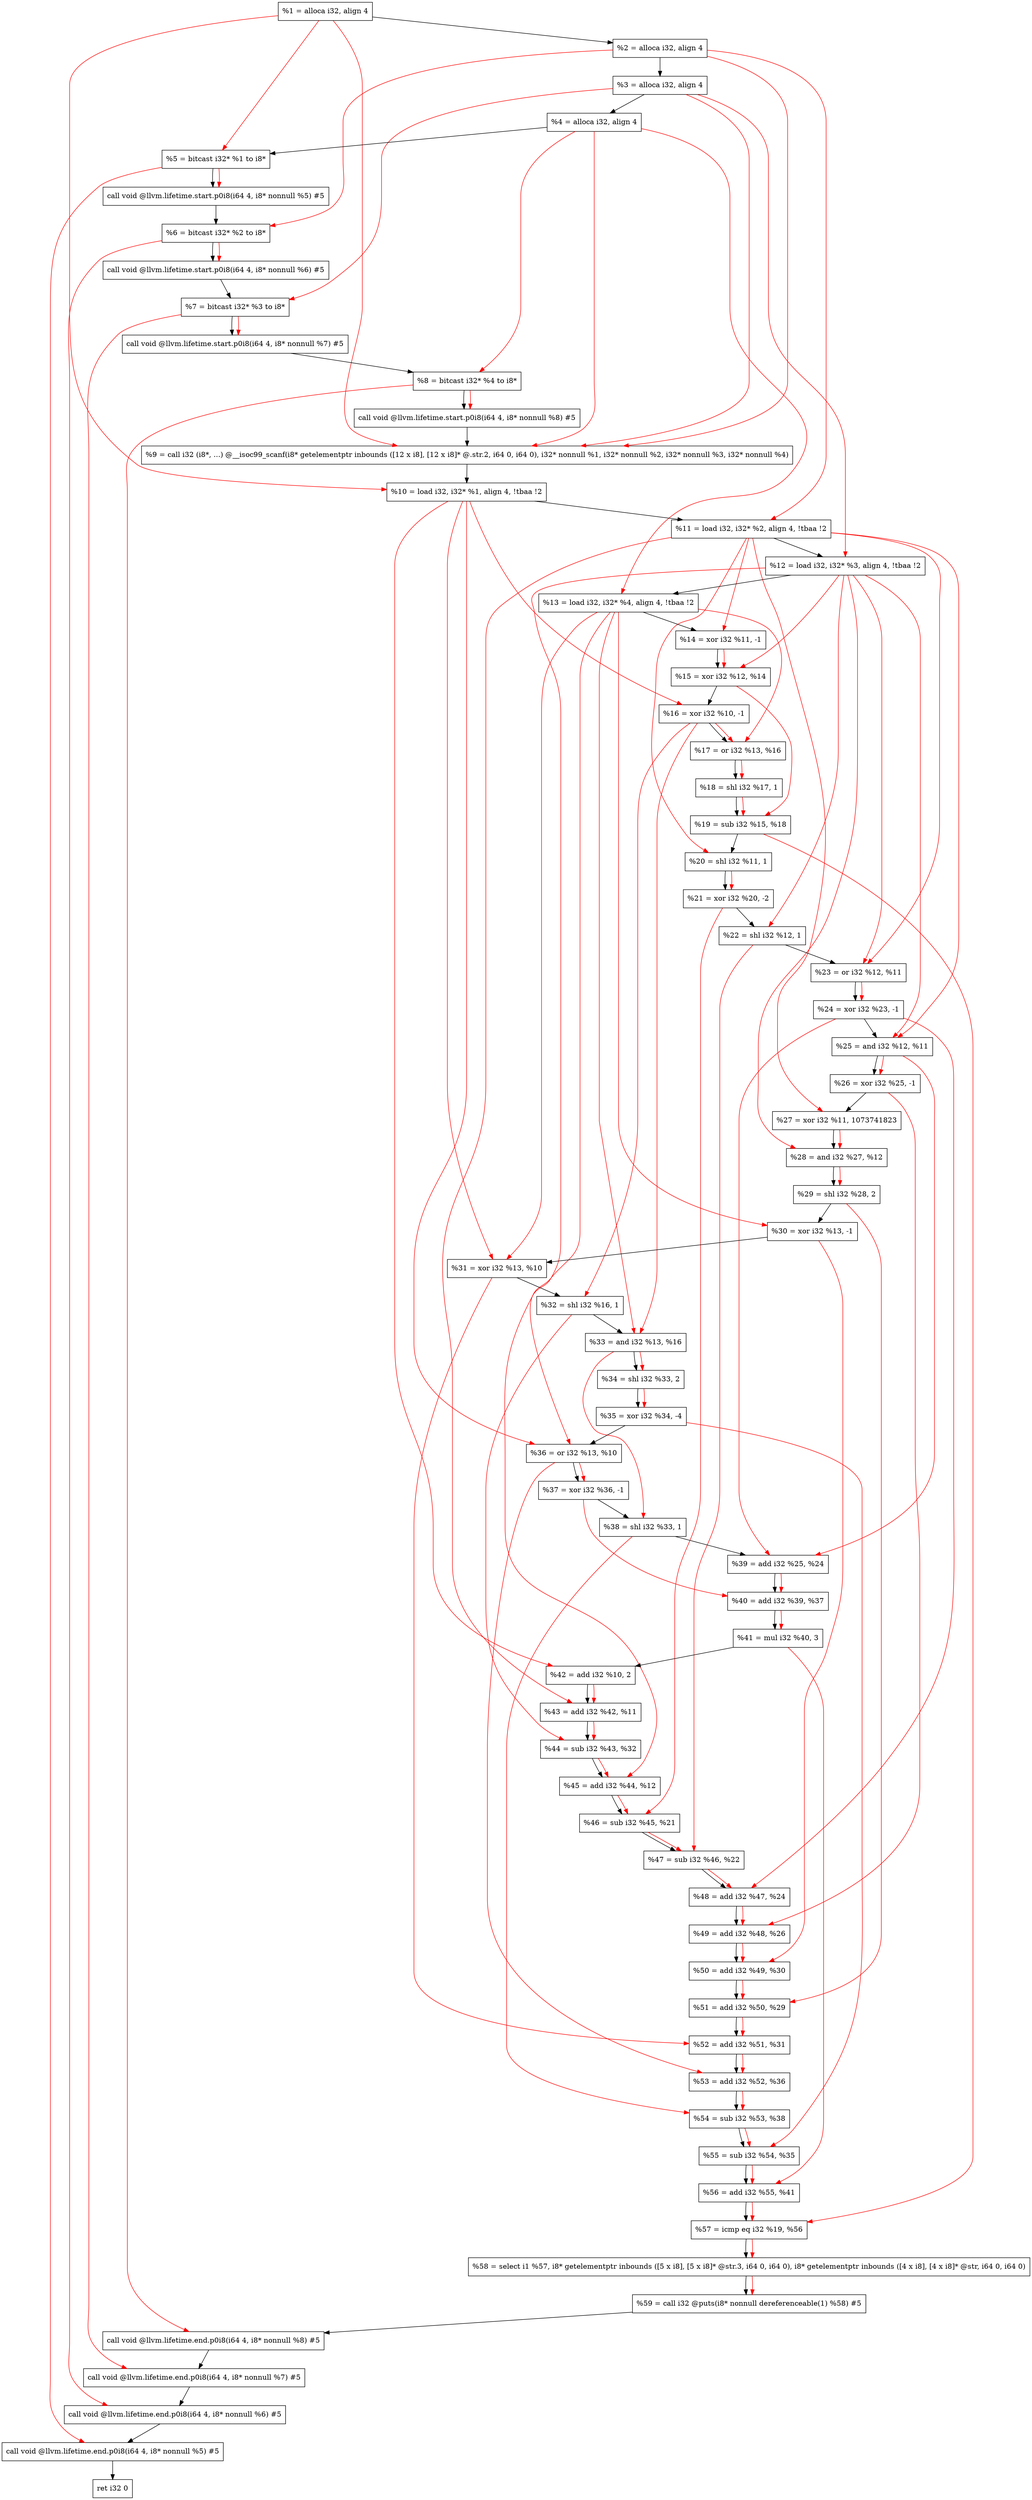 digraph "DFG for'main' function" {
	Node0xac0ea8[shape=record, label="  %1 = alloca i32, align 4"];
	Node0xac0f28[shape=record, label="  %2 = alloca i32, align 4"];
	Node0xac0fb8[shape=record, label="  %3 = alloca i32, align 4"];
	Node0xac1018[shape=record, label="  %4 = alloca i32, align 4"];
	Node0xac10c8[shape=record, label="  %5 = bitcast i32* %1 to i8*"];
	Node0xac14f8[shape=record, label="  call void @llvm.lifetime.start.p0i8(i64 4, i8* nonnull %5) #5"];
	Node0xac15d8[shape=record, label="  %6 = bitcast i32* %2 to i8*"];
	Node0xac16d8[shape=record, label="  call void @llvm.lifetime.start.p0i8(i64 4, i8* nonnull %6) #5"];
	Node0xac1798[shape=record, label="  %7 = bitcast i32* %3 to i8*"];
	Node0xac1848[shape=record, label="  call void @llvm.lifetime.start.p0i8(i64 4, i8* nonnull %7) #5"];
	Node0xac1908[shape=record, label="  %8 = bitcast i32* %4 to i8*"];
	Node0xac19b8[shape=record, label="  call void @llvm.lifetime.start.p0i8(i64 4, i8* nonnull %8) #5"];
	Node0xabbc10[shape=record, label="  %9 = call i32 (i8*, ...) @__isoc99_scanf(i8* getelementptr inbounds ([12 x i8], [12 x i8]* @.str.2, i64 0, i64 0), i32* nonnull %1, i32* nonnull %2, i32* nonnull %3, i32* nonnull %4)"];
	Node0xac1bb8[shape=record, label="  %10 = load i32, i32* %1, align 4, !tbaa !2"];
	Node0xac2b28[shape=record, label="  %11 = load i32, i32* %2, align 4, !tbaa !2"];
	Node0xac3198[shape=record, label="  %12 = load i32, i32* %3, align 4, !tbaa !2"];
	Node0xac31f8[shape=record, label="  %13 = load i32, i32* %4, align 4, !tbaa !2"];
	Node0xac3270[shape=record, label="  %14 = xor i32 %11, -1"];
	Node0xac32e0[shape=record, label="  %15 = xor i32 %12, %14"];
	Node0xac3350[shape=record, label="  %16 = xor i32 %10, -1"];
	Node0xac33c0[shape=record, label="  %17 = or i32 %13, %16"];
	Node0xac3430[shape=record, label="  %18 = shl i32 %17, 1"];
	Node0xac34a0[shape=record, label="  %19 = sub i32 %15, %18"];
	Node0xac3510[shape=record, label="  %20 = shl i32 %11, 1"];
	Node0xac3580[shape=record, label="  %21 = xor i32 %20, -2"];
	Node0xac35f0[shape=record, label="  %22 = shl i32 %12, 1"];
	Node0xac3660[shape=record, label="  %23 = or i32 %12, %11"];
	Node0xac36d0[shape=record, label="  %24 = xor i32 %23, -1"];
	Node0xac3740[shape=record, label="  %25 = and i32 %12, %11"];
	Node0xac37b0[shape=record, label="  %26 = xor i32 %25, -1"];
	Node0xac3820[shape=record, label="  %27 = xor i32 %11, 1073741823"];
	Node0xac3890[shape=record, label="  %28 = and i32 %27, %12"];
	Node0xac3900[shape=record, label="  %29 = shl i32 %28, 2"];
	Node0xac3970[shape=record, label="  %30 = xor i32 %13, -1"];
	Node0xac39e0[shape=record, label="  %31 = xor i32 %13, %10"];
	Node0xac3a50[shape=record, label="  %32 = shl i32 %16, 1"];
	Node0xac3ac0[shape=record, label="  %33 = and i32 %13, %16"];
	Node0xac3b30[shape=record, label="  %34 = shl i32 %33, 2"];
	Node0xac3ba0[shape=record, label="  %35 = xor i32 %34, -4"];
	Node0xac3c10[shape=record, label="  %36 = or i32 %13, %10"];
	Node0xac3c80[shape=record, label="  %37 = xor i32 %36, -1"];
	Node0xac3cf0[shape=record, label="  %38 = shl i32 %33, 1"];
	Node0xac3d60[shape=record, label="  %39 = add i32 %25, %24"];
	Node0xac3dd0[shape=record, label="  %40 = add i32 %39, %37"];
	Node0xac3e40[shape=record, label="  %41 = mul i32 %40, 3"];
	Node0xac3eb0[shape=record, label="  %42 = add i32 %10, 2"];
	Node0xac3f20[shape=record, label="  %43 = add i32 %42, %11"];
	Node0xac3f90[shape=record, label="  %44 = sub i32 %43, %32"];
	Node0xac4000[shape=record, label="  %45 = add i32 %44, %12"];
	Node0xac4070[shape=record, label="  %46 = sub i32 %45, %21"];
	Node0xac40e0[shape=record, label="  %47 = sub i32 %46, %22"];
	Node0xac4150[shape=record, label="  %48 = add i32 %47, %24"];
	Node0xac41c0[shape=record, label="  %49 = add i32 %48, %26"];
	Node0xac4230[shape=record, label="  %50 = add i32 %49, %30"];
	Node0xac42a0[shape=record, label="  %51 = add i32 %50, %29"];
	Node0xac4310[shape=record, label="  %52 = add i32 %51, %31"];
	Node0xac4380[shape=record, label="  %53 = add i32 %52, %36"];
	Node0xac43f0[shape=record, label="  %54 = sub i32 %53, %38"];
	Node0xac4460[shape=record, label="  %55 = sub i32 %54, %35"];
	Node0xac44d0[shape=record, label="  %56 = add i32 %55, %41"];
	Node0xac4540[shape=record, label="  %57 = icmp eq i32 %19, %56"];
	Node0xa608b8[shape=record, label="  %58 = select i1 %57, i8* getelementptr inbounds ([5 x i8], [5 x i8]* @str.3, i64 0, i64 0), i8* getelementptr inbounds ([4 x i8], [4 x i8]* @str, i64 0, i64 0)"];
	Node0xac45d0[shape=record, label="  %59 = call i32 @puts(i8* nonnull dereferenceable(1) %58) #5"];
	Node0xac4878[shape=record, label="  call void @llvm.lifetime.end.p0i8(i64 4, i8* nonnull %8) #5"];
	Node0xac49d8[shape=record, label="  call void @llvm.lifetime.end.p0i8(i64 4, i8* nonnull %7) #5"];
	Node0xac4ae8[shape=record, label="  call void @llvm.lifetime.end.p0i8(i64 4, i8* nonnull %6) #5"];
	Node0xac4bf8[shape=record, label="  call void @llvm.lifetime.end.p0i8(i64 4, i8* nonnull %5) #5"];
	Node0xac4cb8[shape=record, label="  ret i32 0"];
	Node0xac0ea8 -> Node0xac0f28;
	Node0xac0f28 -> Node0xac0fb8;
	Node0xac0fb8 -> Node0xac1018;
	Node0xac1018 -> Node0xac10c8;
	Node0xac10c8 -> Node0xac14f8;
	Node0xac14f8 -> Node0xac15d8;
	Node0xac15d8 -> Node0xac16d8;
	Node0xac16d8 -> Node0xac1798;
	Node0xac1798 -> Node0xac1848;
	Node0xac1848 -> Node0xac1908;
	Node0xac1908 -> Node0xac19b8;
	Node0xac19b8 -> Node0xabbc10;
	Node0xabbc10 -> Node0xac1bb8;
	Node0xac1bb8 -> Node0xac2b28;
	Node0xac2b28 -> Node0xac3198;
	Node0xac3198 -> Node0xac31f8;
	Node0xac31f8 -> Node0xac3270;
	Node0xac3270 -> Node0xac32e0;
	Node0xac32e0 -> Node0xac3350;
	Node0xac3350 -> Node0xac33c0;
	Node0xac33c0 -> Node0xac3430;
	Node0xac3430 -> Node0xac34a0;
	Node0xac34a0 -> Node0xac3510;
	Node0xac3510 -> Node0xac3580;
	Node0xac3580 -> Node0xac35f0;
	Node0xac35f0 -> Node0xac3660;
	Node0xac3660 -> Node0xac36d0;
	Node0xac36d0 -> Node0xac3740;
	Node0xac3740 -> Node0xac37b0;
	Node0xac37b0 -> Node0xac3820;
	Node0xac3820 -> Node0xac3890;
	Node0xac3890 -> Node0xac3900;
	Node0xac3900 -> Node0xac3970;
	Node0xac3970 -> Node0xac39e0;
	Node0xac39e0 -> Node0xac3a50;
	Node0xac3a50 -> Node0xac3ac0;
	Node0xac3ac0 -> Node0xac3b30;
	Node0xac3b30 -> Node0xac3ba0;
	Node0xac3ba0 -> Node0xac3c10;
	Node0xac3c10 -> Node0xac3c80;
	Node0xac3c80 -> Node0xac3cf0;
	Node0xac3cf0 -> Node0xac3d60;
	Node0xac3d60 -> Node0xac3dd0;
	Node0xac3dd0 -> Node0xac3e40;
	Node0xac3e40 -> Node0xac3eb0;
	Node0xac3eb0 -> Node0xac3f20;
	Node0xac3f20 -> Node0xac3f90;
	Node0xac3f90 -> Node0xac4000;
	Node0xac4000 -> Node0xac4070;
	Node0xac4070 -> Node0xac40e0;
	Node0xac40e0 -> Node0xac4150;
	Node0xac4150 -> Node0xac41c0;
	Node0xac41c0 -> Node0xac4230;
	Node0xac4230 -> Node0xac42a0;
	Node0xac42a0 -> Node0xac4310;
	Node0xac4310 -> Node0xac4380;
	Node0xac4380 -> Node0xac43f0;
	Node0xac43f0 -> Node0xac4460;
	Node0xac4460 -> Node0xac44d0;
	Node0xac44d0 -> Node0xac4540;
	Node0xac4540 -> Node0xa608b8;
	Node0xa608b8 -> Node0xac45d0;
	Node0xac45d0 -> Node0xac4878;
	Node0xac4878 -> Node0xac49d8;
	Node0xac49d8 -> Node0xac4ae8;
	Node0xac4ae8 -> Node0xac4bf8;
	Node0xac4bf8 -> Node0xac4cb8;
edge [color=red]
	Node0xac0ea8 -> Node0xac10c8;
	Node0xac10c8 -> Node0xac14f8;
	Node0xac0f28 -> Node0xac15d8;
	Node0xac15d8 -> Node0xac16d8;
	Node0xac0fb8 -> Node0xac1798;
	Node0xac1798 -> Node0xac1848;
	Node0xac1018 -> Node0xac1908;
	Node0xac1908 -> Node0xac19b8;
	Node0xac0ea8 -> Node0xabbc10;
	Node0xac0f28 -> Node0xabbc10;
	Node0xac0fb8 -> Node0xabbc10;
	Node0xac1018 -> Node0xabbc10;
	Node0xac0ea8 -> Node0xac1bb8;
	Node0xac0f28 -> Node0xac2b28;
	Node0xac0fb8 -> Node0xac3198;
	Node0xac1018 -> Node0xac31f8;
	Node0xac2b28 -> Node0xac3270;
	Node0xac3198 -> Node0xac32e0;
	Node0xac3270 -> Node0xac32e0;
	Node0xac1bb8 -> Node0xac3350;
	Node0xac31f8 -> Node0xac33c0;
	Node0xac3350 -> Node0xac33c0;
	Node0xac33c0 -> Node0xac3430;
	Node0xac32e0 -> Node0xac34a0;
	Node0xac3430 -> Node0xac34a0;
	Node0xac2b28 -> Node0xac3510;
	Node0xac3510 -> Node0xac3580;
	Node0xac3198 -> Node0xac35f0;
	Node0xac3198 -> Node0xac3660;
	Node0xac2b28 -> Node0xac3660;
	Node0xac3660 -> Node0xac36d0;
	Node0xac3198 -> Node0xac3740;
	Node0xac2b28 -> Node0xac3740;
	Node0xac3740 -> Node0xac37b0;
	Node0xac2b28 -> Node0xac3820;
	Node0xac3820 -> Node0xac3890;
	Node0xac3198 -> Node0xac3890;
	Node0xac3890 -> Node0xac3900;
	Node0xac31f8 -> Node0xac3970;
	Node0xac31f8 -> Node0xac39e0;
	Node0xac1bb8 -> Node0xac39e0;
	Node0xac3350 -> Node0xac3a50;
	Node0xac31f8 -> Node0xac3ac0;
	Node0xac3350 -> Node0xac3ac0;
	Node0xac3ac0 -> Node0xac3b30;
	Node0xac3b30 -> Node0xac3ba0;
	Node0xac31f8 -> Node0xac3c10;
	Node0xac1bb8 -> Node0xac3c10;
	Node0xac3c10 -> Node0xac3c80;
	Node0xac3ac0 -> Node0xac3cf0;
	Node0xac3740 -> Node0xac3d60;
	Node0xac36d0 -> Node0xac3d60;
	Node0xac3d60 -> Node0xac3dd0;
	Node0xac3c80 -> Node0xac3dd0;
	Node0xac3dd0 -> Node0xac3e40;
	Node0xac1bb8 -> Node0xac3eb0;
	Node0xac3eb0 -> Node0xac3f20;
	Node0xac2b28 -> Node0xac3f20;
	Node0xac3f20 -> Node0xac3f90;
	Node0xac3a50 -> Node0xac3f90;
	Node0xac3f90 -> Node0xac4000;
	Node0xac3198 -> Node0xac4000;
	Node0xac4000 -> Node0xac4070;
	Node0xac3580 -> Node0xac4070;
	Node0xac4070 -> Node0xac40e0;
	Node0xac35f0 -> Node0xac40e0;
	Node0xac40e0 -> Node0xac4150;
	Node0xac36d0 -> Node0xac4150;
	Node0xac4150 -> Node0xac41c0;
	Node0xac37b0 -> Node0xac41c0;
	Node0xac41c0 -> Node0xac4230;
	Node0xac3970 -> Node0xac4230;
	Node0xac4230 -> Node0xac42a0;
	Node0xac3900 -> Node0xac42a0;
	Node0xac42a0 -> Node0xac4310;
	Node0xac39e0 -> Node0xac4310;
	Node0xac4310 -> Node0xac4380;
	Node0xac3c10 -> Node0xac4380;
	Node0xac4380 -> Node0xac43f0;
	Node0xac3cf0 -> Node0xac43f0;
	Node0xac43f0 -> Node0xac4460;
	Node0xac3ba0 -> Node0xac4460;
	Node0xac4460 -> Node0xac44d0;
	Node0xac3e40 -> Node0xac44d0;
	Node0xac34a0 -> Node0xac4540;
	Node0xac44d0 -> Node0xac4540;
	Node0xac4540 -> Node0xa608b8;
	Node0xa608b8 -> Node0xac45d0;
	Node0xac1908 -> Node0xac4878;
	Node0xac1798 -> Node0xac49d8;
	Node0xac15d8 -> Node0xac4ae8;
	Node0xac10c8 -> Node0xac4bf8;
}
